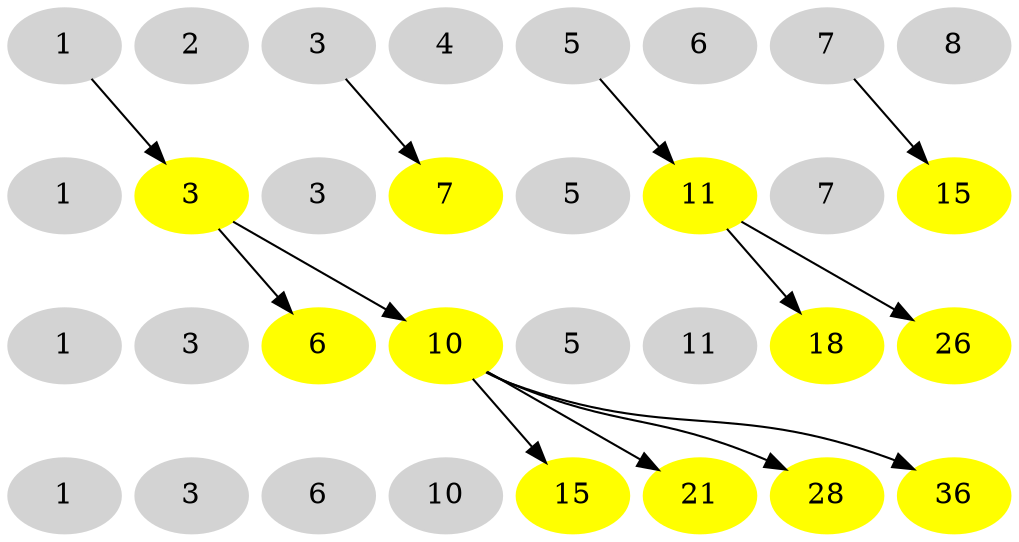 digraph dc_scan_example {

nodesep=0.1;
concentrate=true;
node [style=filled, color=lightgrey];

{
    rank=same;
    n00->n01->n02->n03->n04->n05->n06->n07 [style=invis];
}
n00 [label=1]; n01 [label=2]; n02 [label=3]; n03 [label=4];
n04 [label=5]; n05 [label=6]; n06 [label=7]; n07 [label=8];
{
    rank=same;
    n10->n11->n12->n13->n14->n15->n16->n17 [style=invis];
}
n11,n13, n15, n17 [color=yellow, style=filled];
n10 [label=1]; n11 [label=3]; n12 [label=3]; n13 [label=7];
n14 [label=5]; n15 [label=11]; n16 [label=7]; n17 [label=15];
{
    rank=same;
    n20->n21->n22->n23->n24->n25->n26->n27 [style=invis];
}
n22,n23, n26, n27 [color=yellow, style=filled];
n20 [label=1]; n21 [label=3]; n22 [label=6]; n23 [label=10];
n24 [label=5]; n25 [label=11]; n26 [label=18]; n27 [label=26];
{
    rank=same;
    n30->n31->n32->n33->n34->n35->n36->n37 [style=invis];
}
n34,n35, n36, n37 [color=yellow, style=filled];
n30 [label=1]; n31 [label=3]; n32 [label=6]; n33 [label=10];
n34 [label=15]; n35 [label=21]; n36 [label=28]; n37 [label=36];

n00 -> n10 [style=invis, weight=100];
n00 -> n11;
n02 -> n12 [style=invis, weight=100];
n02 -> n13;
n06 -> n16 [style=invis, weight=100];
n06 -> n17;
n04 -> n14 [style=invis, weight=100];
n04 -> n15;

n10 -> n20 [style=invis, weight=100];
n11 -> {n22, n23};
n15 -> n25 [style=invis, weight=100];
n15 -> {n26, n27};

n23 -> n33 [style=invis, weight=100];
{n34, n35, n36, n37} -> n23 [dir=back];
}